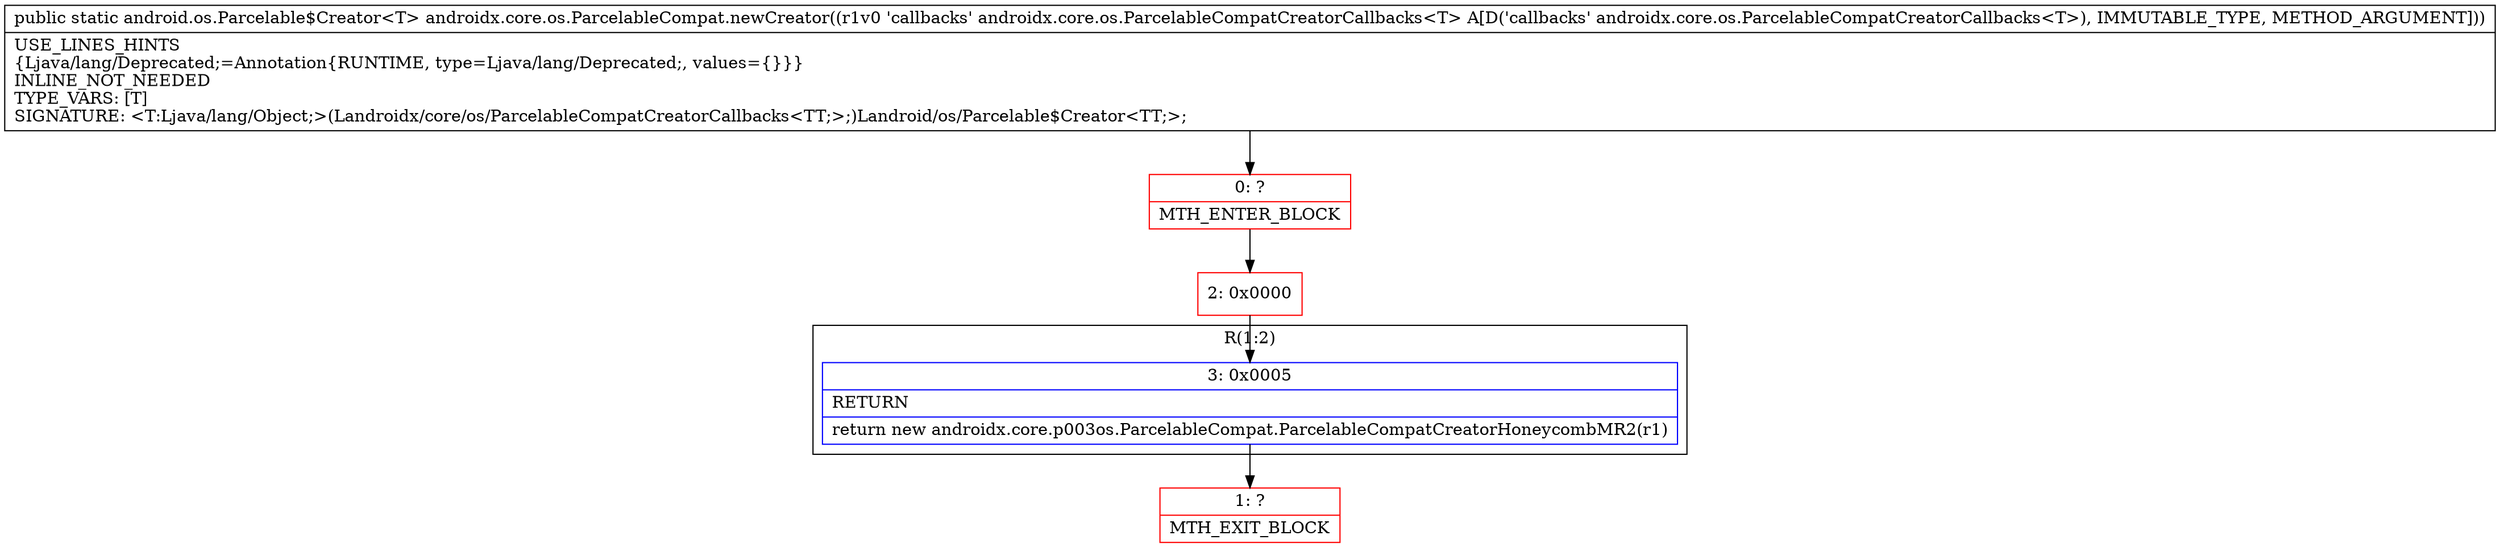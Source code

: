 digraph "CFG forandroidx.core.os.ParcelableCompat.newCreator(Landroidx\/core\/os\/ParcelableCompatCreatorCallbacks;)Landroid\/os\/Parcelable$Creator;" {
subgraph cluster_Region_208233052 {
label = "R(1:2)";
node [shape=record,color=blue];
Node_3 [shape=record,label="{3\:\ 0x0005|RETURN\l|return new androidx.core.p003os.ParcelableCompat.ParcelableCompatCreatorHoneycombMR2(r1)\l}"];
}
Node_0 [shape=record,color=red,label="{0\:\ ?|MTH_ENTER_BLOCK\l}"];
Node_2 [shape=record,color=red,label="{2\:\ 0x0000}"];
Node_1 [shape=record,color=red,label="{1\:\ ?|MTH_EXIT_BLOCK\l}"];
MethodNode[shape=record,label="{public static android.os.Parcelable$Creator\<T\> androidx.core.os.ParcelableCompat.newCreator((r1v0 'callbacks' androidx.core.os.ParcelableCompatCreatorCallbacks\<T\> A[D('callbacks' androidx.core.os.ParcelableCompatCreatorCallbacks\<T\>), IMMUTABLE_TYPE, METHOD_ARGUMENT]))  | USE_LINES_HINTS\l\{Ljava\/lang\/Deprecated;=Annotation\{RUNTIME, type=Ljava\/lang\/Deprecated;, values=\{\}\}\}\lINLINE_NOT_NEEDED\lTYPE_VARS: [T]\lSIGNATURE: \<T:Ljava\/lang\/Object;\>(Landroidx\/core\/os\/ParcelableCompatCreatorCallbacks\<TT;\>;)Landroid\/os\/Parcelable$Creator\<TT;\>;\l}"];
MethodNode -> Node_0;Node_3 -> Node_1;
Node_0 -> Node_2;
Node_2 -> Node_3;
}

